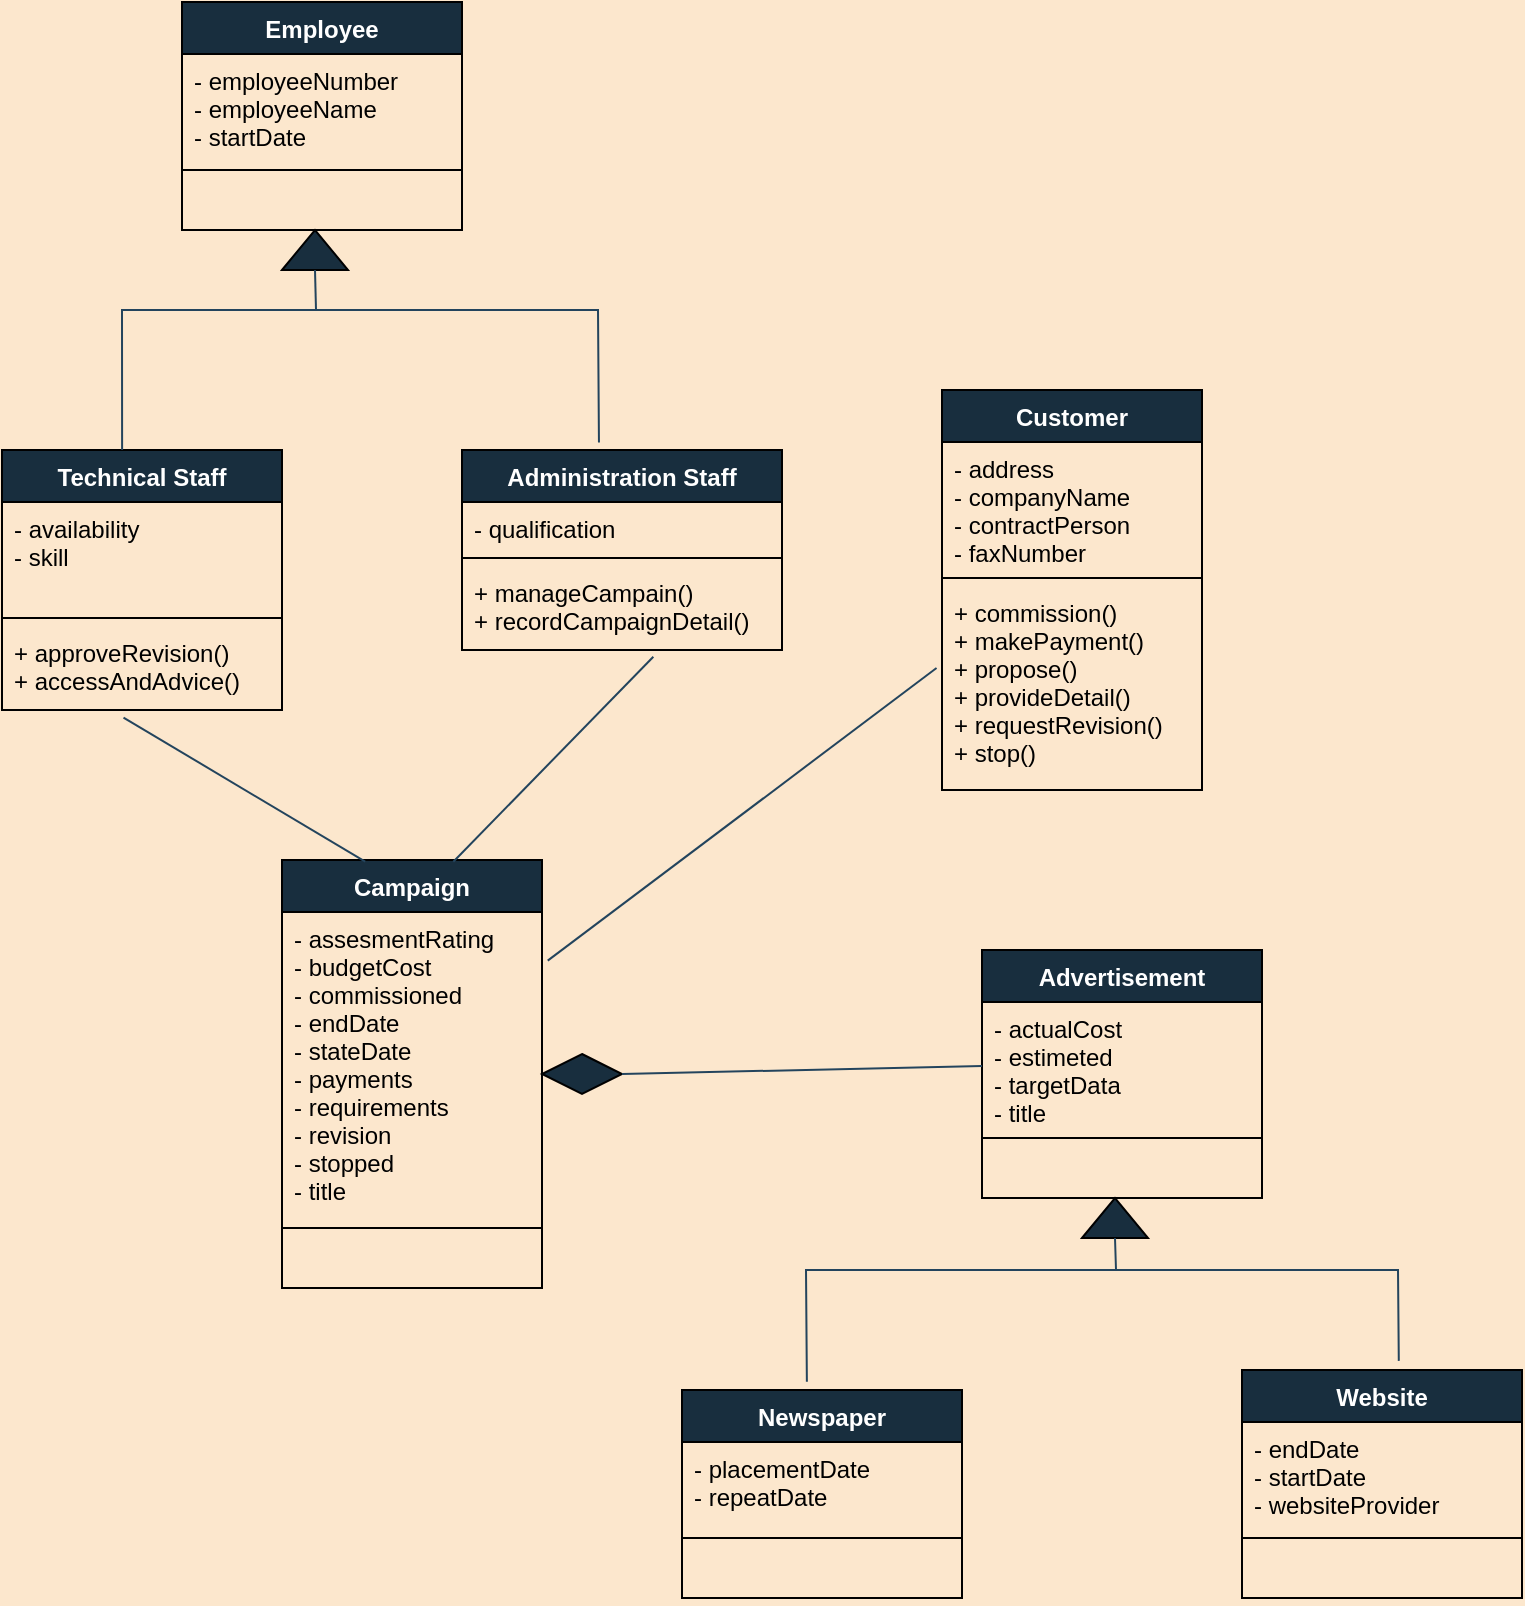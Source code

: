 <mxfile version="20.4.1" type="device"><diagram id="QHdTNQpd_lNNkSZxcfVc" name="Page-1"><mxGraphModel dx="1060" dy="547" grid="1" gridSize="10" guides="1" tooltips="1" connect="1" arrows="1" fold="1" page="1" pageScale="1" pageWidth="850" pageHeight="1100" background="#FCE7CD" math="0" shadow="0"><root><mxCell id="0"/><mxCell id="1" parent="0"/><mxCell id="Q8q46QeCvK256NQFZrLh-5" value="Technical Staff" style="swimlane;fontStyle=1;align=center;verticalAlign=top;childLayout=stackLayout;horizontal=1;startSize=26;horizontalStack=0;resizeParent=1;resizeParentMax=0;resizeLast=0;collapsible=1;marginBottom=0;fillColor=#182E3E;strokeColor=#000000;fontColor=#FFFFFF;" parent="1" vertex="1"><mxGeometry x="60" y="310" width="140" height="130" as="geometry"/></mxCell><mxCell id="Q8q46QeCvK256NQFZrLh-6" value="- availability&#10;- skill" style="text;strokeColor=none;fillColor=none;align=left;verticalAlign=top;spacingLeft=4;spacingRight=4;overflow=hidden;rotatable=0;points=[[0,0.5],[1,0.5]];portConstraint=eastwest;fontColor=#000000;" parent="Q8q46QeCvK256NQFZrLh-5" vertex="1"><mxGeometry y="26" width="140" height="54" as="geometry"/></mxCell><mxCell id="Q8q46QeCvK256NQFZrLh-7" value="" style="line;strokeWidth=1;fillColor=none;align=left;verticalAlign=middle;spacingTop=-1;spacingLeft=3;spacingRight=3;rotatable=0;labelPosition=right;points=[];portConstraint=eastwest;strokeColor=#000000;labelBackgroundColor=#FCE7CD;fontColor=#FFFFFF;" parent="Q8q46QeCvK256NQFZrLh-5" vertex="1"><mxGeometry y="80" width="140" height="8" as="geometry"/></mxCell><mxCell id="Q8q46QeCvK256NQFZrLh-8" value="+ approveRevision()&#10;+ accessAndAdvice()" style="text;strokeColor=none;fillColor=none;align=left;verticalAlign=top;spacingLeft=4;spacingRight=4;overflow=hidden;rotatable=0;points=[[0,0.5],[1,0.5]];portConstraint=eastwest;fontColor=#000000;" parent="Q8q46QeCvK256NQFZrLh-5" vertex="1"><mxGeometry y="88" width="140" height="42" as="geometry"/></mxCell><mxCell id="Q8q46QeCvK256NQFZrLh-9" value="Administration Staff" style="swimlane;fontStyle=1;align=center;verticalAlign=top;childLayout=stackLayout;horizontal=1;startSize=26;horizontalStack=0;resizeParent=1;resizeParentMax=0;resizeLast=0;collapsible=1;marginBottom=0;fillColor=#182E3E;strokeColor=#000000;fontColor=#FFFFFF;" parent="1" vertex="1"><mxGeometry x="290" y="310" width="160" height="100" as="geometry"/></mxCell><mxCell id="Q8q46QeCvK256NQFZrLh-10" value="- qualification" style="text;strokeColor=none;fillColor=none;align=left;verticalAlign=top;spacingLeft=4;spacingRight=4;overflow=hidden;rotatable=0;points=[[0,0.5],[1,0.5]];portConstraint=eastwest;fontColor=#000000;" parent="Q8q46QeCvK256NQFZrLh-9" vertex="1"><mxGeometry y="26" width="160" height="24" as="geometry"/></mxCell><mxCell id="Q8q46QeCvK256NQFZrLh-11" value="" style="line;strokeWidth=1;fillColor=none;align=left;verticalAlign=middle;spacingTop=-1;spacingLeft=3;spacingRight=3;rotatable=0;labelPosition=right;points=[];portConstraint=eastwest;strokeColor=#000000;labelBackgroundColor=#FCE7CD;fontColor=#FFFFFF;" parent="Q8q46QeCvK256NQFZrLh-9" vertex="1"><mxGeometry y="50" width="160" height="8" as="geometry"/></mxCell><mxCell id="Q8q46QeCvK256NQFZrLh-12" value="+ manageCampain()&#10;+ recordCampaignDetail()" style="text;strokeColor=none;fillColor=none;align=left;verticalAlign=top;spacingLeft=4;spacingRight=4;overflow=hidden;rotatable=0;points=[[0,0.5],[1,0.5]];portConstraint=eastwest;fontColor=#000000;" parent="Q8q46QeCvK256NQFZrLh-9" vertex="1"><mxGeometry y="58" width="160" height="42" as="geometry"/></mxCell><mxCell id="Q8q46QeCvK256NQFZrLh-13" value="Customer" style="swimlane;fontStyle=1;align=center;verticalAlign=top;childLayout=stackLayout;horizontal=1;startSize=26;horizontalStack=0;resizeParent=1;resizeParentMax=0;resizeLast=0;collapsible=1;marginBottom=0;fillColor=#182E3E;strokeColor=#000000;fontColor=#FFFFFF;" parent="1" vertex="1"><mxGeometry x="530" y="280" width="130" height="200" as="geometry"/></mxCell><mxCell id="Q8q46QeCvK256NQFZrLh-14" value="- address&#10;- companyName&#10;- contractPerson&#10;- faxNumber" style="text;strokeColor=none;fillColor=none;align=left;verticalAlign=top;spacingLeft=4;spacingRight=4;overflow=hidden;rotatable=0;points=[[0,0.5],[1,0.5]];portConstraint=eastwest;fontColor=#000000;" parent="Q8q46QeCvK256NQFZrLh-13" vertex="1"><mxGeometry y="26" width="130" height="64" as="geometry"/></mxCell><mxCell id="Q8q46QeCvK256NQFZrLh-15" value="" style="line;strokeWidth=1;fillColor=none;align=left;verticalAlign=middle;spacingTop=-1;spacingLeft=3;spacingRight=3;rotatable=0;labelPosition=right;points=[];portConstraint=eastwest;strokeColor=#000000;labelBackgroundColor=#FCE7CD;fontColor=#FFFFFF;" parent="Q8q46QeCvK256NQFZrLh-13" vertex="1"><mxGeometry y="90" width="130" height="8" as="geometry"/></mxCell><mxCell id="Q8q46QeCvK256NQFZrLh-16" value="+ commission()&#10;+ makePayment()&#10;+ propose()&#10;+ provideDetail()&#10;+ requestRevision()&#10;+ stop()" style="text;strokeColor=none;fillColor=none;align=left;verticalAlign=top;spacingLeft=4;spacingRight=4;overflow=hidden;rotatable=0;points=[[0,0.5],[1,0.5]];portConstraint=eastwest;fontColor=#000000;" parent="Q8q46QeCvK256NQFZrLh-13" vertex="1"><mxGeometry y="98" width="130" height="102" as="geometry"/></mxCell><mxCell id="Q8q46QeCvK256NQFZrLh-17" value="Advertisement" style="swimlane;fontStyle=1;align=center;verticalAlign=top;childLayout=stackLayout;horizontal=1;startSize=26;horizontalStack=0;resizeParent=1;resizeParentMax=0;resizeLast=0;collapsible=1;marginBottom=0;fillColor=#182E3E;strokeColor=#000000;fontColor=#FFFFFF;" parent="1" vertex="1"><mxGeometry x="550" y="560" width="140" height="124" as="geometry"/></mxCell><mxCell id="Q8q46QeCvK256NQFZrLh-18" value="- actualCost&#10;- estimeted&#10;- targetData&#10;- title" style="text;strokeColor=none;fillColor=none;align=left;verticalAlign=top;spacingLeft=4;spacingRight=4;overflow=hidden;rotatable=0;points=[[0,0.5],[1,0.5]];portConstraint=eastwest;fontColor=#000000;" parent="Q8q46QeCvK256NQFZrLh-17" vertex="1"><mxGeometry y="26" width="140" height="64" as="geometry"/></mxCell><mxCell id="Q8q46QeCvK256NQFZrLh-19" value="" style="line;strokeWidth=1;fillColor=none;align=left;verticalAlign=middle;spacingTop=-1;spacingLeft=3;spacingRight=3;rotatable=0;labelPosition=right;points=[];portConstraint=eastwest;strokeColor=#000000;labelBackgroundColor=#FCE7CD;fontColor=#FFFFFF;" parent="Q8q46QeCvK256NQFZrLh-17" vertex="1"><mxGeometry y="90" width="140" height="8" as="geometry"/></mxCell><mxCell id="Q8q46QeCvK256NQFZrLh-20" value=" " style="text;strokeColor=none;fillColor=none;align=left;verticalAlign=top;spacingLeft=4;spacingRight=4;overflow=hidden;rotatable=0;points=[[0,0.5],[1,0.5]];portConstraint=eastwest;fontColor=#000000;" parent="Q8q46QeCvK256NQFZrLh-17" vertex="1"><mxGeometry y="98" width="140" height="26" as="geometry"/></mxCell><mxCell id="jXb12S5hrHA83H0vGz40-1" value="Campaign" style="swimlane;fontStyle=1;align=center;verticalAlign=top;childLayout=stackLayout;horizontal=1;startSize=26;horizontalStack=0;resizeParent=1;resizeParentMax=0;resizeLast=0;collapsible=1;marginBottom=0;fillColor=#182E3E;strokeColor=#000000;fontColor=#FFFFFF;" vertex="1" parent="1"><mxGeometry x="200" y="515" width="130" height="214" as="geometry"/></mxCell><mxCell id="jXb12S5hrHA83H0vGz40-2" value="- assesmentRating&#10;- budgetCost&#10;- commissioned&#10;- endDate&#10;- stateDate&#10;- payments&#10;- requirements&#10;- revision&#10;- stopped&#10;- title" style="text;strokeColor=none;fillColor=none;align=left;verticalAlign=top;spacingLeft=4;spacingRight=4;overflow=hidden;rotatable=0;points=[[0,0.5],[1,0.5]];portConstraint=eastwest;fontColor=#000000;" vertex="1" parent="jXb12S5hrHA83H0vGz40-1"><mxGeometry y="26" width="130" height="154" as="geometry"/></mxCell><mxCell id="jXb12S5hrHA83H0vGz40-3" value="" style="line;strokeWidth=1;fillColor=none;align=left;verticalAlign=middle;spacingTop=-1;spacingLeft=3;spacingRight=3;rotatable=0;labelPosition=right;points=[];portConstraint=eastwest;strokeColor=#000000;labelBackgroundColor=#FCE7CD;fontColor=#FFFFFF;" vertex="1" parent="jXb12S5hrHA83H0vGz40-1"><mxGeometry y="180" width="130" height="8" as="geometry"/></mxCell><mxCell id="jXb12S5hrHA83H0vGz40-4" value=" " style="text;strokeColor=none;fillColor=none;align=left;verticalAlign=top;spacingLeft=4;spacingRight=4;overflow=hidden;rotatable=0;points=[[0,0.5],[1,0.5]];portConstraint=eastwest;fontColor=#000000;" vertex="1" parent="jXb12S5hrHA83H0vGz40-1"><mxGeometry y="188" width="130" height="26" as="geometry"/></mxCell><mxCell id="jXb12S5hrHA83H0vGz40-5" value="Newspaper" style="swimlane;fontStyle=1;align=center;verticalAlign=top;childLayout=stackLayout;horizontal=1;startSize=26;horizontalStack=0;resizeParent=1;resizeParentMax=0;resizeLast=0;collapsible=1;marginBottom=0;fillColor=#182E3E;strokeColor=#000000;fontColor=#FFFFFF;" vertex="1" parent="1"><mxGeometry x="400" y="780" width="140" height="104" as="geometry"/></mxCell><mxCell id="jXb12S5hrHA83H0vGz40-6" value="- placementDate&#10;- repeatDate" style="text;strokeColor=none;fillColor=none;align=left;verticalAlign=top;spacingLeft=4;spacingRight=4;overflow=hidden;rotatable=0;points=[[0,0.5],[1,0.5]];portConstraint=eastwest;fontColor=#000000;" vertex="1" parent="jXb12S5hrHA83H0vGz40-5"><mxGeometry y="26" width="140" height="44" as="geometry"/></mxCell><mxCell id="jXb12S5hrHA83H0vGz40-7" value="" style="line;strokeWidth=1;fillColor=none;align=left;verticalAlign=middle;spacingTop=-1;spacingLeft=3;spacingRight=3;rotatable=0;labelPosition=right;points=[];portConstraint=eastwest;strokeColor=#000000;labelBackgroundColor=#FCE7CD;fontColor=#FFFFFF;" vertex="1" parent="jXb12S5hrHA83H0vGz40-5"><mxGeometry y="70" width="140" height="8" as="geometry"/></mxCell><mxCell id="jXb12S5hrHA83H0vGz40-8" value=" " style="text;strokeColor=none;fillColor=none;align=left;verticalAlign=top;spacingLeft=4;spacingRight=4;overflow=hidden;rotatable=0;points=[[0,0.5],[1,0.5]];portConstraint=eastwest;fontColor=#000000;" vertex="1" parent="jXb12S5hrHA83H0vGz40-5"><mxGeometry y="78" width="140" height="26" as="geometry"/></mxCell><mxCell id="jXb12S5hrHA83H0vGz40-9" value="Website" style="swimlane;fontStyle=1;align=center;verticalAlign=top;childLayout=stackLayout;horizontal=1;startSize=26;horizontalStack=0;resizeParent=1;resizeParentMax=0;resizeLast=0;collapsible=1;marginBottom=0;fillColor=#182E3E;strokeColor=#000000;fontColor=#FFFFFF;" vertex="1" parent="1"><mxGeometry x="680" y="770" width="140" height="114" as="geometry"/></mxCell><mxCell id="jXb12S5hrHA83H0vGz40-10" value="- endDate&#10;- startDate&#10;- websiteProvider" style="text;strokeColor=none;fillColor=none;align=left;verticalAlign=top;spacingLeft=4;spacingRight=4;overflow=hidden;rotatable=0;points=[[0,0.5],[1,0.5]];portConstraint=eastwest;fontColor=#000000;" vertex="1" parent="jXb12S5hrHA83H0vGz40-9"><mxGeometry y="26" width="140" height="54" as="geometry"/></mxCell><mxCell id="jXb12S5hrHA83H0vGz40-11" value="" style="line;strokeWidth=1;fillColor=none;align=left;verticalAlign=middle;spacingTop=-1;spacingLeft=3;spacingRight=3;rotatable=0;labelPosition=right;points=[];portConstraint=eastwest;strokeColor=#000000;labelBackgroundColor=#FCE7CD;fontColor=#FFFFFF;" vertex="1" parent="jXb12S5hrHA83H0vGz40-9"><mxGeometry y="80" width="140" height="8" as="geometry"/></mxCell><mxCell id="jXb12S5hrHA83H0vGz40-12" value=" " style="text;strokeColor=none;fillColor=none;align=left;verticalAlign=top;spacingLeft=4;spacingRight=4;overflow=hidden;rotatable=0;points=[[0,0.5],[1,0.5]];portConstraint=eastwest;fontColor=#000000;" vertex="1" parent="jXb12S5hrHA83H0vGz40-9"><mxGeometry y="88" width="140" height="26" as="geometry"/></mxCell><mxCell id="jXb12S5hrHA83H0vGz40-13" value="Employee" style="swimlane;fontStyle=1;align=center;verticalAlign=top;childLayout=stackLayout;horizontal=1;startSize=26;horizontalStack=0;resizeParent=1;resizeParentMax=0;resizeLast=0;collapsible=1;marginBottom=0;fillColor=#182E3E;strokeColor=#000000;fontColor=#FFFFFF;" vertex="1" parent="1"><mxGeometry x="150" y="86" width="140" height="114" as="geometry"/></mxCell><mxCell id="jXb12S5hrHA83H0vGz40-14" value="- employeeNumber&#10;- employeeName&#10;- startDate" style="text;strokeColor=none;fillColor=none;align=left;verticalAlign=top;spacingLeft=4;spacingRight=4;overflow=hidden;rotatable=0;points=[[0,0.5],[1,0.5]];portConstraint=eastwest;fontColor=#000000;" vertex="1" parent="jXb12S5hrHA83H0vGz40-13"><mxGeometry y="26" width="140" height="54" as="geometry"/></mxCell><mxCell id="jXb12S5hrHA83H0vGz40-15" value="" style="line;strokeWidth=1;fillColor=none;align=left;verticalAlign=middle;spacingTop=-1;spacingLeft=3;spacingRight=3;rotatable=0;labelPosition=right;points=[];portConstraint=eastwest;strokeColor=#000000;labelBackgroundColor=#FCE7CD;fontColor=#FFFFFF;" vertex="1" parent="jXb12S5hrHA83H0vGz40-13"><mxGeometry y="80" width="140" height="8" as="geometry"/></mxCell><mxCell id="jXb12S5hrHA83H0vGz40-16" value=" " style="text;strokeColor=none;fillColor=none;align=left;verticalAlign=top;spacingLeft=4;spacingRight=4;overflow=hidden;rotatable=0;points=[[0,0.5],[1,0.5]];portConstraint=eastwest;fontColor=#000000;" vertex="1" parent="jXb12S5hrHA83H0vGz40-13"><mxGeometry y="88" width="140" height="26" as="geometry"/></mxCell><mxCell id="jXb12S5hrHA83H0vGz40-17" value="" style="triangle;whiteSpace=wrap;html=1;strokeColor=#000000;fontColor=#000000;fillColor=#182E3E;direction=north;" vertex="1" parent="1"><mxGeometry x="200" y="200" width="33" height="20" as="geometry"/></mxCell><mxCell id="jXb12S5hrHA83H0vGz40-18" value="" style="endArrow=none;html=1;rounded=0;strokeColor=#23445D;fontColor=#000000;exitX=0.429;exitY=0;exitDx=0;exitDy=0;exitPerimeter=0;entryX=0.428;entryY=-0.038;entryDx=0;entryDy=0;entryPerimeter=0;" edge="1" parent="1" source="Q8q46QeCvK256NQFZrLh-5" target="Q8q46QeCvK256NQFZrLh-9"><mxGeometry width="50" height="50" relative="1" as="geometry"><mxPoint x="120" y="290" as="sourcePoint"/><mxPoint x="410" y="240" as="targetPoint"/><Array as="points"><mxPoint x="120" y="240"/><mxPoint x="358" y="240"/></Array></mxGeometry></mxCell><mxCell id="jXb12S5hrHA83H0vGz40-19" value="" style="endArrow=none;html=1;rounded=0;strokeColor=#23445D;fontColor=#000000;entryX=0;entryY=0.5;entryDx=0;entryDy=0;" edge="1" parent="1" target="jXb12S5hrHA83H0vGz40-17"><mxGeometry width="50" height="50" relative="1" as="geometry"><mxPoint x="217" y="240" as="sourcePoint"/><mxPoint x="260" y="260" as="targetPoint"/></mxGeometry></mxCell><mxCell id="jXb12S5hrHA83H0vGz40-20" value="" style="endArrow=none;html=1;rounded=0;strokeColor=#23445D;fontColor=#000000;exitX=0.434;exitY=1.09;exitDx=0;exitDy=0;exitPerimeter=0;entryX=0.32;entryY=0.004;entryDx=0;entryDy=0;entryPerimeter=0;" edge="1" parent="1" source="Q8q46QeCvK256NQFZrLh-8" target="jXb12S5hrHA83H0vGz40-1"><mxGeometry width="50" height="50" relative="1" as="geometry"><mxPoint x="120" y="510" as="sourcePoint"/><mxPoint x="240" y="510" as="targetPoint"/></mxGeometry></mxCell><mxCell id="jXb12S5hrHA83H0vGz40-21" value="" style="endArrow=none;html=1;rounded=0;strokeColor=#23445D;fontColor=#000000;entryX=0.598;entryY=1.081;entryDx=0;entryDy=0;entryPerimeter=0;exitX=0.659;exitY=0.004;exitDx=0;exitDy=0;exitPerimeter=0;" edge="1" parent="1" source="jXb12S5hrHA83H0vGz40-1" target="Q8q46QeCvK256NQFZrLh-12"><mxGeometry width="50" height="50" relative="1" as="geometry"><mxPoint x="390" y="510" as="sourcePoint"/><mxPoint x="440" y="460" as="targetPoint"/></mxGeometry></mxCell><mxCell id="jXb12S5hrHA83H0vGz40-22" value="" style="rhombus;whiteSpace=wrap;html=1;strokeColor=#000000;fontColor=#000000;fillColor=#182E3E;" vertex="1" parent="1"><mxGeometry x="330" y="612" width="40" height="20" as="geometry"/></mxCell><mxCell id="jXb12S5hrHA83H0vGz40-24" value="" style="endArrow=none;html=1;rounded=0;strokeColor=#23445D;fontColor=#000000;exitX=1;exitY=0.5;exitDx=0;exitDy=0;entryX=0;entryY=0.5;entryDx=0;entryDy=0;" edge="1" parent="1" source="jXb12S5hrHA83H0vGz40-22" target="Q8q46QeCvK256NQFZrLh-18"><mxGeometry width="50" height="50" relative="1" as="geometry"><mxPoint x="420" y="670" as="sourcePoint"/><mxPoint x="470" y="620" as="targetPoint"/></mxGeometry></mxCell><mxCell id="jXb12S5hrHA83H0vGz40-25" value="" style="endArrow=none;html=1;rounded=0;strokeColor=#23445D;fontColor=#000000;entryX=-0.021;entryY=0.402;entryDx=0;entryDy=0;entryPerimeter=0;exitX=1.022;exitY=0.158;exitDx=0;exitDy=0;exitPerimeter=0;" edge="1" parent="1" source="jXb12S5hrHA83H0vGz40-2" target="Q8q46QeCvK256NQFZrLh-16"><mxGeometry width="50" height="50" relative="1" as="geometry"><mxPoint x="410" y="530" as="sourcePoint"/><mxPoint x="460" y="480" as="targetPoint"/></mxGeometry></mxCell><mxCell id="jXb12S5hrHA83H0vGz40-27" value="" style="triangle;whiteSpace=wrap;html=1;strokeColor=#000000;fontColor=#000000;fillColor=#182E3E;direction=north;" vertex="1" parent="1"><mxGeometry x="600" y="684" width="33" height="20" as="geometry"/></mxCell><mxCell id="jXb12S5hrHA83H0vGz40-28" value="" style="endArrow=none;html=1;rounded=0;strokeColor=#23445D;fontColor=#000000;exitX=0.446;exitY=-0.04;exitDx=0;exitDy=0;exitPerimeter=0;entryX=0.56;entryY=-0.04;entryDx=0;entryDy=0;entryPerimeter=0;" edge="1" parent="1" source="jXb12S5hrHA83H0vGz40-5" target="jXb12S5hrHA83H0vGz40-9"><mxGeometry width="50" height="50" relative="1" as="geometry"><mxPoint x="450" y="750" as="sourcePoint"/><mxPoint x="810" y="720" as="targetPoint"/><Array as="points"><mxPoint x="462" y="720"/><mxPoint x="758" y="720"/></Array></mxGeometry></mxCell><mxCell id="jXb12S5hrHA83H0vGz40-29" value="" style="endArrow=none;html=1;rounded=0;strokeColor=#23445D;fontColor=#000000;entryX=0;entryY=0.5;entryDx=0;entryDy=0;" edge="1" parent="1" target="jXb12S5hrHA83H0vGz40-27"><mxGeometry width="50" height="50" relative="1" as="geometry"><mxPoint x="617" y="720" as="sourcePoint"/><mxPoint x="630" y="940" as="targetPoint"/></mxGeometry></mxCell></root></mxGraphModel></diagram></mxfile>